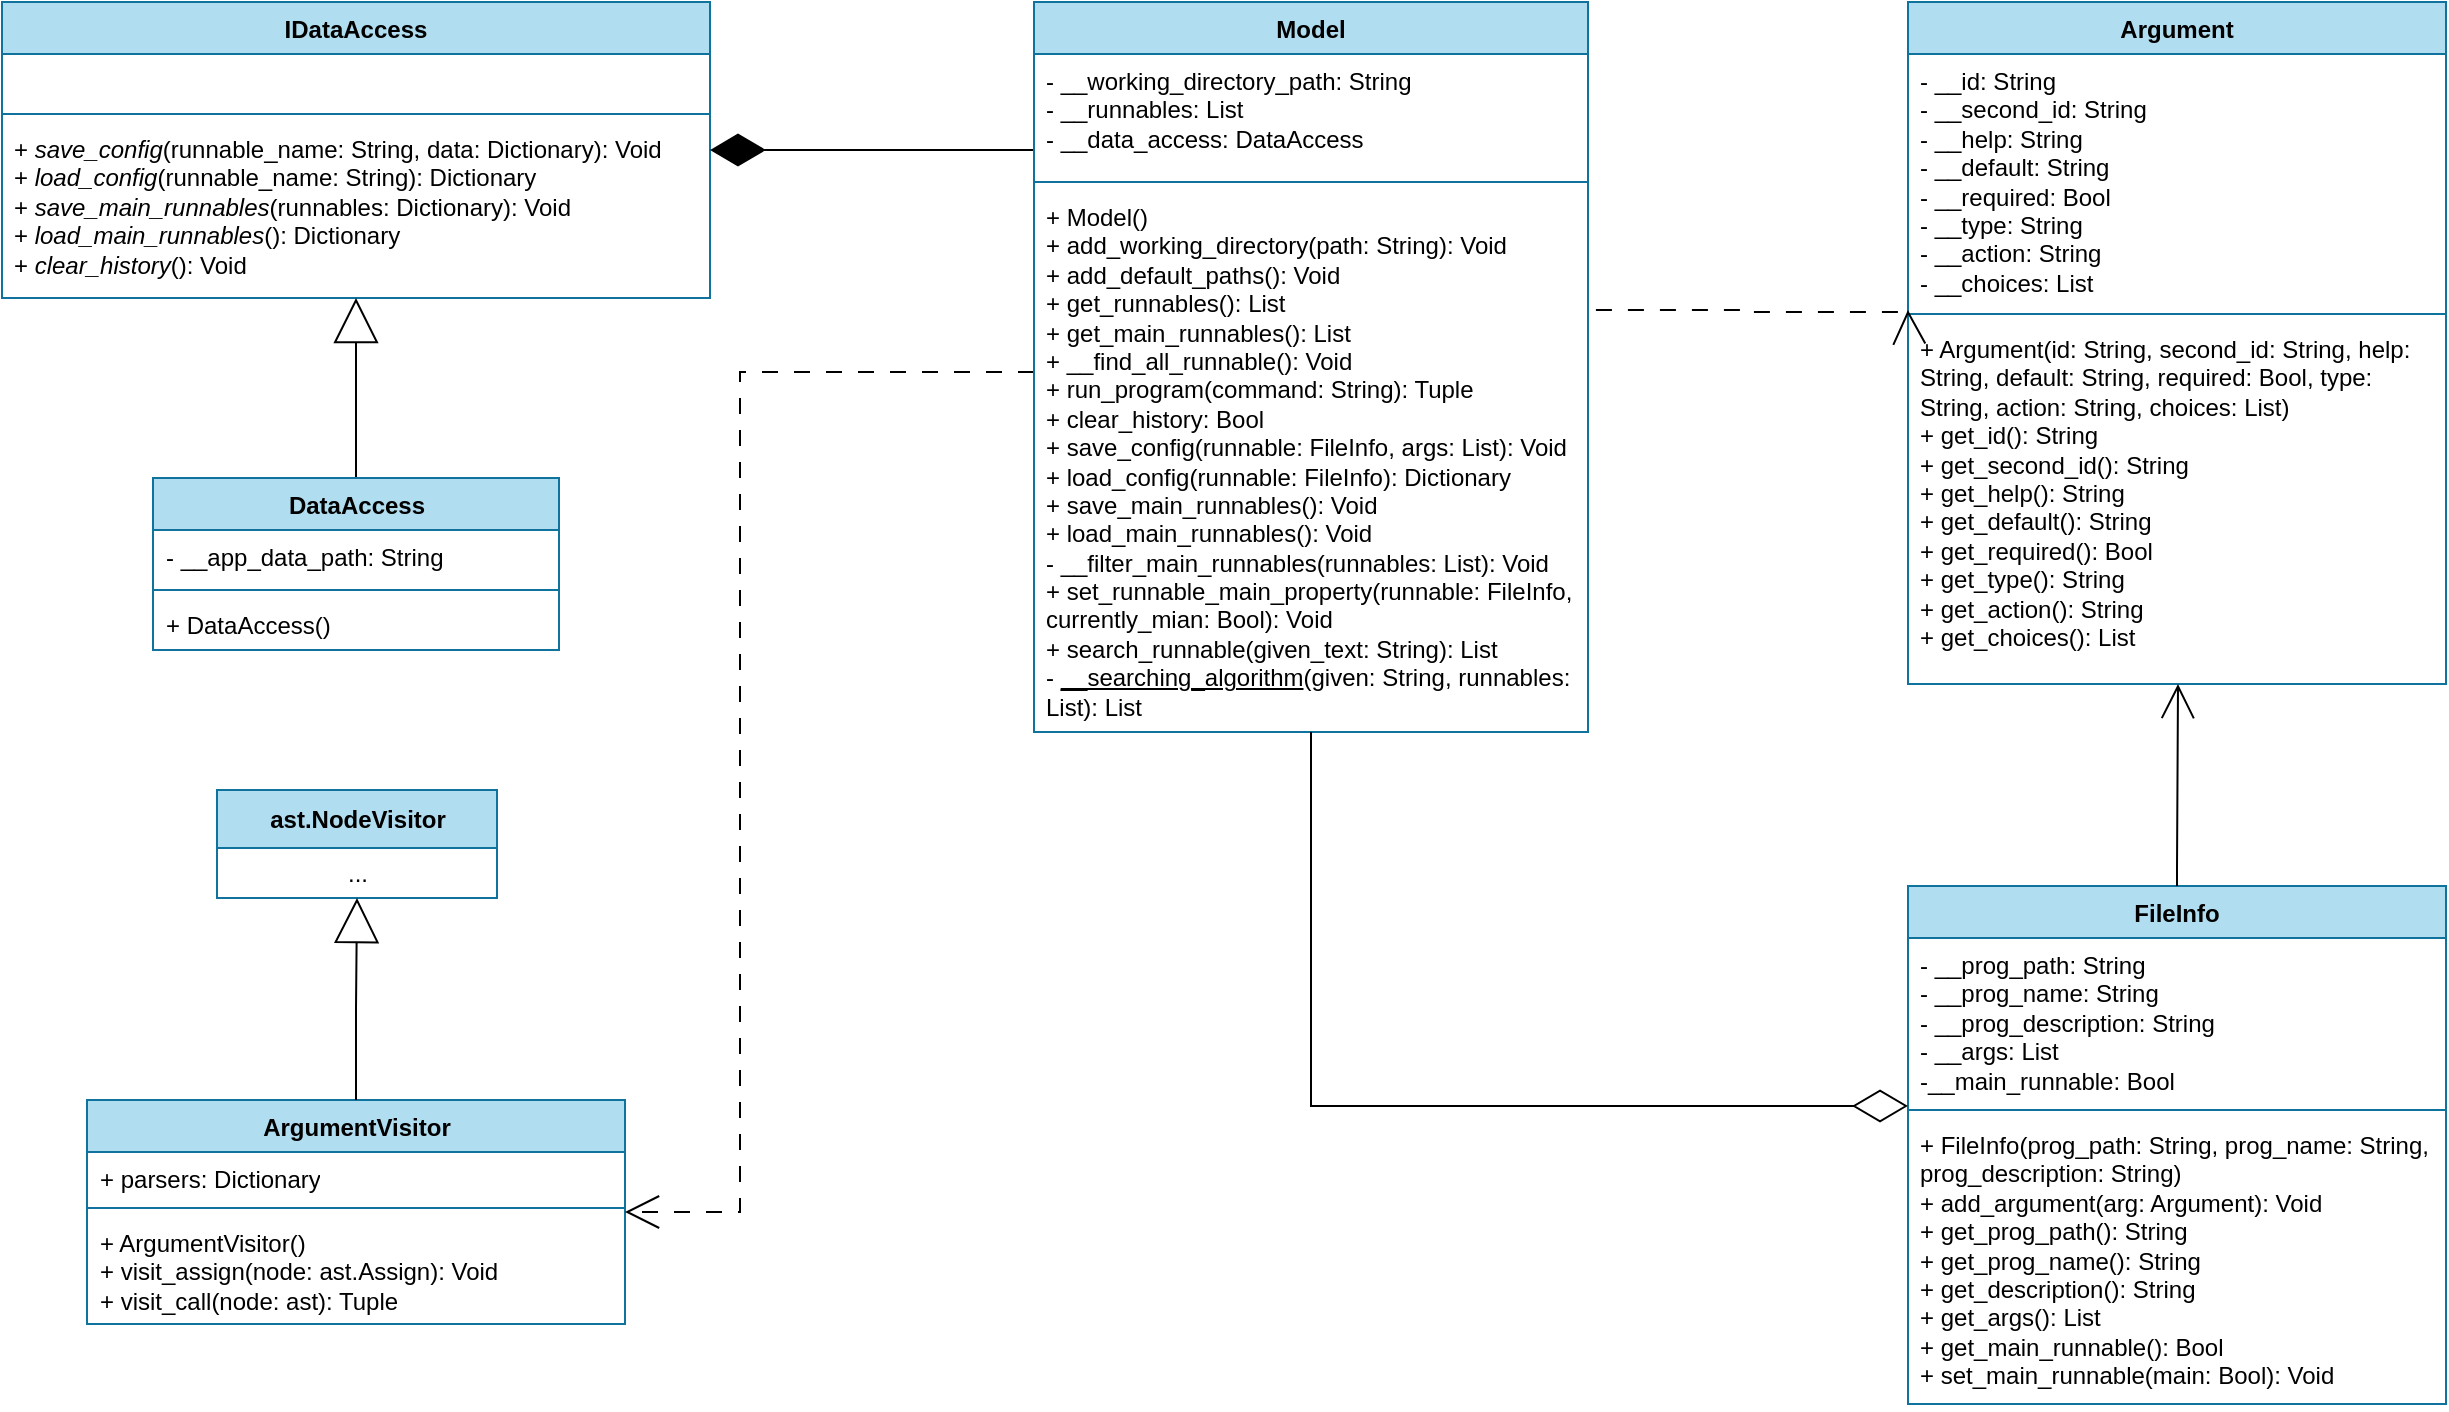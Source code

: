 <mxfile version="24.7.17">
  <diagram name="Page-1" id="dGkdcWEwHqb5eI0WN991">
    <mxGraphModel dx="778" dy="387" grid="0" gridSize="10" guides="1" tooltips="1" connect="1" arrows="1" fold="1" page="0" pageScale="1" pageWidth="850" pageHeight="1100" math="0" shadow="0">
      <root>
        <mxCell id="0" />
        <mxCell id="1" parent="0" />
        <mxCell id="OdxFn6sbGUlg3Z93NH0t-1" value="IDataAccess" style="swimlane;fontStyle=1;align=center;verticalAlign=top;childLayout=stackLayout;horizontal=1;startSize=26;horizontalStack=0;resizeParent=1;resizeParentMax=0;resizeLast=0;collapsible=1;marginBottom=0;whiteSpace=wrap;html=1;fillColor=#b1ddf0;strokeColor=#10739e;" parent="1" vertex="1">
          <mxGeometry x="74" y="218" width="354" height="148" as="geometry" />
        </mxCell>
        <mxCell id="OdxFn6sbGUlg3Z93NH0t-2" value="&amp;nbsp;" style="text;strokeColor=none;fillColor=none;align=left;verticalAlign=top;spacingLeft=4;spacingRight=4;overflow=hidden;rotatable=0;points=[[0,0.5],[1,0.5]];portConstraint=eastwest;whiteSpace=wrap;html=1;" parent="OdxFn6sbGUlg3Z93NH0t-1" vertex="1">
          <mxGeometry y="26" width="354" height="26" as="geometry" />
        </mxCell>
        <mxCell id="OdxFn6sbGUlg3Z93NH0t-3" value="" style="line;strokeWidth=1;fillColor=none;align=left;verticalAlign=middle;spacingTop=-1;spacingLeft=3;spacingRight=3;rotatable=0;labelPosition=right;points=[];portConstraint=eastwest;strokeColor=inherit;" parent="OdxFn6sbGUlg3Z93NH0t-1" vertex="1">
          <mxGeometry y="52" width="354" height="8" as="geometry" />
        </mxCell>
        <mxCell id="OdxFn6sbGUlg3Z93NH0t-4" value="+ &lt;i&gt;save_config&lt;/i&gt;(runnable_name: String, data: Dictionary): Void&lt;div&gt;+ &lt;i&gt;load_config&lt;/i&gt;(runnable_name: String): Dictionary&lt;/div&gt;&lt;div&gt;+ &lt;i&gt;save_main_runnables&lt;/i&gt;(runnables: Dictionary): Void&lt;/div&gt;&lt;div&gt;+ &lt;i&gt;load_main_runnables&lt;/i&gt;(): Dictionary&lt;/div&gt;&lt;div&gt;+ &lt;i&gt;clear_history&lt;/i&gt;(): Void&lt;/div&gt;" style="text;strokeColor=none;fillColor=none;align=left;verticalAlign=top;spacingLeft=4;spacingRight=4;overflow=hidden;rotatable=0;points=[[0,0.5],[1,0.5]];portConstraint=eastwest;whiteSpace=wrap;html=1;" parent="OdxFn6sbGUlg3Z93NH0t-1" vertex="1">
          <mxGeometry y="60" width="354" height="88" as="geometry" />
        </mxCell>
        <mxCell id="OdxFn6sbGUlg3Z93NH0t-9" style="edgeStyle=orthogonalEdgeStyle;rounded=0;orthogonalLoop=1;jettySize=auto;html=1;endArrow=block;endFill=0;endSize=20;strokeColor=default;" parent="1" source="OdxFn6sbGUlg3Z93NH0t-5" target="OdxFn6sbGUlg3Z93NH0t-1" edge="1">
          <mxGeometry relative="1" as="geometry" />
        </mxCell>
        <mxCell id="OdxFn6sbGUlg3Z93NH0t-5" value="DataAccess" style="swimlane;fontStyle=1;align=center;verticalAlign=top;childLayout=stackLayout;horizontal=1;startSize=26;horizontalStack=0;resizeParent=1;resizeParentMax=0;resizeLast=0;collapsible=1;marginBottom=0;whiteSpace=wrap;html=1;fillColor=#b1ddf0;strokeColor=#10739e;" parent="1" vertex="1">
          <mxGeometry x="149.5" y="456" width="203" height="86" as="geometry" />
        </mxCell>
        <mxCell id="OdxFn6sbGUlg3Z93NH0t-6" value="- __app_data_path: String" style="text;strokeColor=none;fillColor=none;align=left;verticalAlign=top;spacingLeft=4;spacingRight=4;overflow=hidden;rotatable=0;points=[[0,0.5],[1,0.5]];portConstraint=eastwest;whiteSpace=wrap;html=1;" parent="OdxFn6sbGUlg3Z93NH0t-5" vertex="1">
          <mxGeometry y="26" width="203" height="26" as="geometry" />
        </mxCell>
        <mxCell id="OdxFn6sbGUlg3Z93NH0t-7" value="" style="line;strokeWidth=1;fillColor=none;align=left;verticalAlign=middle;spacingTop=-1;spacingLeft=3;spacingRight=3;rotatable=0;labelPosition=right;points=[];portConstraint=eastwest;strokeColor=inherit;" parent="OdxFn6sbGUlg3Z93NH0t-5" vertex="1">
          <mxGeometry y="52" width="203" height="8" as="geometry" />
        </mxCell>
        <mxCell id="OdxFn6sbGUlg3Z93NH0t-8" value="+ DataAccess()" style="text;strokeColor=none;fillColor=none;align=left;verticalAlign=top;spacingLeft=4;spacingRight=4;overflow=hidden;rotatable=0;points=[[0,0.5],[1,0.5]];portConstraint=eastwest;whiteSpace=wrap;html=1;" parent="OdxFn6sbGUlg3Z93NH0t-5" vertex="1">
          <mxGeometry y="60" width="203" height="26" as="geometry" />
        </mxCell>
        <mxCell id="OdxFn6sbGUlg3Z93NH0t-10" value="Argument" style="swimlane;fontStyle=1;align=center;verticalAlign=top;childLayout=stackLayout;horizontal=1;startSize=26;horizontalStack=0;resizeParent=1;resizeParentMax=0;resizeLast=0;collapsible=1;marginBottom=0;whiteSpace=wrap;html=1;fillColor=#b1ddf0;strokeColor=#10739e;" parent="1" vertex="1">
          <mxGeometry x="1027" y="218" width="269" height="341" as="geometry" />
        </mxCell>
        <mxCell id="OdxFn6sbGUlg3Z93NH0t-11" value="- __id: String&lt;div&gt;- __second_id: String&lt;/div&gt;&lt;div&gt;- __help: String&lt;/div&gt;&lt;div&gt;- __default: String&lt;/div&gt;&lt;div&gt;- __required: Bool&lt;/div&gt;&lt;div&gt;- __type: String&lt;/div&gt;&lt;div&gt;- __action: String&lt;/div&gt;&lt;div&gt;- __choices: List&lt;/div&gt;" style="text;strokeColor=none;fillColor=none;align=left;verticalAlign=top;spacingLeft=4;spacingRight=4;overflow=hidden;rotatable=0;points=[[0,0.5],[1,0.5]];portConstraint=eastwest;whiteSpace=wrap;html=1;" parent="OdxFn6sbGUlg3Z93NH0t-10" vertex="1">
          <mxGeometry y="26" width="269" height="126" as="geometry" />
        </mxCell>
        <mxCell id="OdxFn6sbGUlg3Z93NH0t-12" value="" style="line;strokeWidth=1;fillColor=none;align=left;verticalAlign=middle;spacingTop=-1;spacingLeft=3;spacingRight=3;rotatable=0;labelPosition=right;points=[];portConstraint=eastwest;strokeColor=inherit;" parent="OdxFn6sbGUlg3Z93NH0t-10" vertex="1">
          <mxGeometry y="152" width="269" height="8" as="geometry" />
        </mxCell>
        <mxCell id="OdxFn6sbGUlg3Z93NH0t-13" value="+ Argument(id: String,&amp;nbsp;&lt;span style=&quot;background-color: initial;&quot;&gt;second_id: String,&amp;nbsp;&lt;/span&gt;&lt;span style=&quot;background-color: initial;&quot;&gt;help: String,&amp;nbsp;&lt;/span&gt;&lt;span style=&quot;background-color: initial;&quot;&gt;default: String,&amp;nbsp;&lt;/span&gt;&lt;span style=&quot;background-color: initial;&quot;&gt;required: Bool,&amp;nbsp;&lt;/span&gt;&lt;span style=&quot;background-color: initial;&quot;&gt;type: String,&amp;nbsp;&lt;/span&gt;&lt;span style=&quot;background-color: initial;&quot;&gt;action: String,&amp;nbsp;&lt;/span&gt;&lt;span style=&quot;background-color: initial;&quot;&gt;choices: List)&lt;/span&gt;&lt;div&gt;+ get_id(): String&lt;br&gt;&lt;div&gt;&lt;span style=&quot;background-color: initial;&quot;&gt;+ get_&lt;/span&gt;second_id&lt;span style=&quot;background-color: initial;&quot;&gt;()&lt;/span&gt;&lt;span style=&quot;background-color: initial;&quot;&gt;: String&lt;/span&gt;&lt;/div&gt;&lt;div&gt;&lt;span style=&quot;background-color: initial;&quot;&gt;+ get_&lt;/span&gt;help&lt;span style=&quot;background-color: initial;&quot;&gt;()&lt;/span&gt;&lt;span style=&quot;background-color: initial;&quot;&gt;: String&lt;/span&gt;&lt;/div&gt;&lt;div&gt;&lt;span style=&quot;background-color: initial;&quot;&gt;+ get_&lt;/span&gt;default&lt;span style=&quot;background-color: initial;&quot;&gt;()&lt;/span&gt;&lt;span style=&quot;background-color: initial;&quot;&gt;: String&lt;/span&gt;&lt;/div&gt;&lt;div&gt;&lt;span style=&quot;background-color: initial;&quot;&gt;+ get_&lt;/span&gt;required&lt;span style=&quot;background-color: initial;&quot;&gt;()&lt;/span&gt;&lt;span style=&quot;background-color: initial;&quot;&gt;: Bool&lt;/span&gt;&lt;/div&gt;&lt;div&gt;&lt;span style=&quot;background-color: initial;&quot;&gt;+ get_&lt;/span&gt;type&lt;span style=&quot;background-color: initial;&quot;&gt;()&lt;/span&gt;&lt;span style=&quot;background-color: initial;&quot;&gt;: String&lt;/span&gt;&lt;/div&gt;&lt;div&gt;&lt;span style=&quot;background-color: initial;&quot;&gt;+ get_&lt;/span&gt;action&lt;span style=&quot;background-color: initial;&quot;&gt;()&lt;/span&gt;&lt;span style=&quot;background-color: initial;&quot;&gt;: String&lt;/span&gt;&lt;/div&gt;&lt;div&gt;&lt;span style=&quot;background-color: initial;&quot;&gt;+ get_&lt;/span&gt;choices&lt;span style=&quot;background-color: initial;&quot;&gt;()&lt;/span&gt;&lt;span style=&quot;background-color: initial;&quot;&gt;: List&lt;/span&gt;&lt;/div&gt;&lt;/div&gt;" style="text;strokeColor=none;fillColor=none;align=left;verticalAlign=top;spacingLeft=4;spacingRight=4;overflow=hidden;rotatable=0;points=[[0,0.5],[1,0.5]];portConstraint=eastwest;whiteSpace=wrap;html=1;" parent="OdxFn6sbGUlg3Z93NH0t-10" vertex="1">
          <mxGeometry y="160" width="269" height="181" as="geometry" />
        </mxCell>
        <mxCell id="OdxFn6sbGUlg3Z93NH0t-14" value="FileInfo" style="swimlane;fontStyle=1;align=center;verticalAlign=top;childLayout=stackLayout;horizontal=1;startSize=26;horizontalStack=0;resizeParent=1;resizeParentMax=0;resizeLast=0;collapsible=1;marginBottom=0;whiteSpace=wrap;html=1;fillColor=#b1ddf0;strokeColor=#10739e;" parent="1" vertex="1">
          <mxGeometry x="1027" y="660" width="269" height="259" as="geometry" />
        </mxCell>
        <mxCell id="OdxFn6sbGUlg3Z93NH0t-15" value="- __prog_path: String&lt;div&gt;- __prog_name: String&lt;/div&gt;&lt;div&gt;- __prog_description: String&lt;/div&gt;&lt;div&gt;- __args: List&lt;/div&gt;&lt;div&gt;-__main_runnable: Bool&lt;/div&gt;" style="text;strokeColor=none;fillColor=none;align=left;verticalAlign=top;spacingLeft=4;spacingRight=4;overflow=hidden;rotatable=0;points=[[0,0.5],[1,0.5]];portConstraint=eastwest;whiteSpace=wrap;html=1;" parent="OdxFn6sbGUlg3Z93NH0t-14" vertex="1">
          <mxGeometry y="26" width="269" height="82" as="geometry" />
        </mxCell>
        <mxCell id="OdxFn6sbGUlg3Z93NH0t-16" value="" style="line;strokeWidth=1;fillColor=none;align=left;verticalAlign=middle;spacingTop=-1;spacingLeft=3;spacingRight=3;rotatable=0;labelPosition=right;points=[];portConstraint=eastwest;strokeColor=inherit;" parent="OdxFn6sbGUlg3Z93NH0t-14" vertex="1">
          <mxGeometry y="108" width="269" height="8" as="geometry" />
        </mxCell>
        <mxCell id="OdxFn6sbGUlg3Z93NH0t-17" value="+ FileInfo(prog_path: String, prog_name: String, prog_description: String)&lt;div&gt;+ add_argument(arg: Argument): Void&lt;/div&gt;&lt;div&gt;&lt;span style=&quot;background-color: initial;&quot;&gt;+ get_prog_path(): String&lt;/span&gt;&lt;div&gt;&lt;div&gt;&lt;span style=&quot;background-color: initial;&quot;&gt;+ get_prog_name&lt;/span&gt;&lt;span style=&quot;background-color: initial;&quot;&gt;()&lt;/span&gt;&lt;span style=&quot;background-color: initial;&quot;&gt;: String&lt;/span&gt;&lt;/div&gt;&lt;div&gt;&lt;span style=&quot;background-color: initial;&quot;&gt;+ get_description&lt;/span&gt;&lt;span style=&quot;background-color: initial;&quot;&gt;()&lt;/span&gt;&lt;span style=&quot;background-color: initial;&quot;&gt;: String&lt;/span&gt;&lt;/div&gt;&lt;div&gt;&lt;span style=&quot;background-color: initial;&quot;&gt;+ get_args&lt;/span&gt;&lt;span style=&quot;background-color: initial;&quot;&gt;()&lt;/span&gt;&lt;span style=&quot;background-color: initial;&quot;&gt;: List&lt;/span&gt;&lt;/div&gt;&lt;/div&gt;&lt;/div&gt;&lt;div&gt;&lt;span style=&quot;background-color: initial;&quot;&gt;+ get_main_runnable(): Bool&lt;/span&gt;&lt;/div&gt;&lt;div&gt;&lt;span style=&quot;background-color: initial;&quot;&gt;+ set_main_runnable(main: Bool): Void&lt;/span&gt;&lt;/div&gt;" style="text;strokeColor=none;fillColor=none;align=left;verticalAlign=top;spacingLeft=4;spacingRight=4;overflow=hidden;rotatable=0;points=[[0,0.5],[1,0.5]];portConstraint=eastwest;whiteSpace=wrap;html=1;" parent="OdxFn6sbGUlg3Z93NH0t-14" vertex="1">
          <mxGeometry y="116" width="269" height="143" as="geometry" />
        </mxCell>
        <mxCell id="OdxFn6sbGUlg3Z93NH0t-18" value="ArgumentVisitor" style="swimlane;fontStyle=1;align=center;verticalAlign=top;childLayout=stackLayout;horizontal=1;startSize=26;horizontalStack=0;resizeParent=1;resizeParentMax=0;resizeLast=0;collapsible=1;marginBottom=0;whiteSpace=wrap;html=1;fillColor=#b1ddf0;strokeColor=#10739e;" parent="1" vertex="1">
          <mxGeometry x="116.5" y="767" width="269" height="112" as="geometry" />
        </mxCell>
        <mxCell id="OdxFn6sbGUlg3Z93NH0t-19" value="+ parsers: Dictionary&lt;div&gt;&lt;br&gt;&lt;/div&gt;" style="text;strokeColor=none;fillColor=none;align=left;verticalAlign=top;spacingLeft=4;spacingRight=4;overflow=hidden;rotatable=0;points=[[0,0.5],[1,0.5]];portConstraint=eastwest;whiteSpace=wrap;html=1;" parent="OdxFn6sbGUlg3Z93NH0t-18" vertex="1">
          <mxGeometry y="26" width="269" height="24" as="geometry" />
        </mxCell>
        <mxCell id="OdxFn6sbGUlg3Z93NH0t-20" value="" style="line;strokeWidth=1;fillColor=none;align=left;verticalAlign=middle;spacingTop=-1;spacingLeft=3;spacingRight=3;rotatable=0;labelPosition=right;points=[];portConstraint=eastwest;strokeColor=inherit;" parent="OdxFn6sbGUlg3Z93NH0t-18" vertex="1">
          <mxGeometry y="50" width="269" height="8" as="geometry" />
        </mxCell>
        <mxCell id="OdxFn6sbGUlg3Z93NH0t-21" value="+ ArgumentVisitor()&lt;div&gt;+ visit_assign(node: ast.Assign): Void&lt;br&gt;+ visit_call(node: ast): Tuple&lt;/div&gt;" style="text;strokeColor=none;fillColor=none;align=left;verticalAlign=top;spacingLeft=4;spacingRight=4;overflow=hidden;rotatable=0;points=[[0,0.5],[1,0.5]];portConstraint=eastwest;whiteSpace=wrap;html=1;" parent="OdxFn6sbGUlg3Z93NH0t-18" vertex="1">
          <mxGeometry y="58" width="269" height="54" as="geometry" />
        </mxCell>
        <mxCell id="OdxFn6sbGUlg3Z93NH0t-26" value="ast.NodeVisitor" style="swimlane;fontStyle=1;align=center;verticalAlign=middle;childLayout=stackLayout;horizontal=1;startSize=29;horizontalStack=0;resizeParent=1;resizeParentMax=0;resizeLast=0;collapsible=0;marginBottom=0;html=1;whiteSpace=wrap;fillColor=#b1ddf0;strokeColor=#10739e;" parent="1" vertex="1">
          <mxGeometry x="181.5" y="612" width="140" height="54" as="geometry" />
        </mxCell>
        <mxCell id="OdxFn6sbGUlg3Z93NH0t-28" value="..." style="text;html=1;strokeColor=none;fillColor=none;align=center;verticalAlign=middle;spacingLeft=4;spacingRight=4;overflow=hidden;rotatable=0;points=[[0,0.5],[1,0.5]];portConstraint=eastwest;whiteSpace=wrap;" parent="OdxFn6sbGUlg3Z93NH0t-26" vertex="1">
          <mxGeometry y="29" width="140" height="25" as="geometry" />
        </mxCell>
        <mxCell id="OdxFn6sbGUlg3Z93NH0t-37" style="edgeStyle=orthogonalEdgeStyle;rounded=0;orthogonalLoop=1;jettySize=auto;html=1;endArrow=diamondThin;endFill=1;endSize=25;" parent="1" source="OdxFn6sbGUlg3Z93NH0t-29" target="OdxFn6sbGUlg3Z93NH0t-1" edge="1">
          <mxGeometry relative="1" as="geometry">
            <Array as="points">
              <mxPoint x="555" y="292" />
              <mxPoint x="555" y="292" />
            </Array>
          </mxGeometry>
        </mxCell>
        <mxCell id="OdxFn6sbGUlg3Z93NH0t-38" style="edgeStyle=orthogonalEdgeStyle;rounded=0;orthogonalLoop=1;jettySize=auto;html=1;endArrow=open;endFill=0;endSize=15;dashed=1;dashPattern=8 8;" parent="1" source="OdxFn6sbGUlg3Z93NH0t-29" target="OdxFn6sbGUlg3Z93NH0t-18" edge="1">
          <mxGeometry relative="1" as="geometry">
            <Array as="points">
              <mxPoint x="443" y="403" />
              <mxPoint x="443" y="823" />
            </Array>
          </mxGeometry>
        </mxCell>
        <mxCell id="OdxFn6sbGUlg3Z93NH0t-29" value="Model" style="swimlane;fontStyle=1;align=center;verticalAlign=top;childLayout=stackLayout;horizontal=1;startSize=26;horizontalStack=0;resizeParent=1;resizeParentMax=0;resizeLast=0;collapsible=1;marginBottom=0;whiteSpace=wrap;html=1;fillColor=#b1ddf0;strokeColor=#10739e;" parent="1" vertex="1">
          <mxGeometry x="590" y="218" width="277" height="365" as="geometry" />
        </mxCell>
        <mxCell id="OdxFn6sbGUlg3Z93NH0t-30" value="- __working_directory_path: String&lt;div&gt;- __runnables: List&lt;/div&gt;&lt;div&gt;- __data_access: DataAccess&lt;/div&gt;" style="text;strokeColor=none;fillColor=none;align=left;verticalAlign=top;spacingLeft=4;spacingRight=4;overflow=hidden;rotatable=0;points=[[0,0.5],[1,0.5]];portConstraint=eastwest;whiteSpace=wrap;html=1;" parent="OdxFn6sbGUlg3Z93NH0t-29" vertex="1">
          <mxGeometry y="26" width="277" height="60" as="geometry" />
        </mxCell>
        <mxCell id="OdxFn6sbGUlg3Z93NH0t-31" value="" style="line;strokeWidth=1;fillColor=none;align=left;verticalAlign=middle;spacingTop=-1;spacingLeft=3;spacingRight=3;rotatable=0;labelPosition=right;points=[];portConstraint=eastwest;strokeColor=inherit;" parent="OdxFn6sbGUlg3Z93NH0t-29" vertex="1">
          <mxGeometry y="86" width="277" height="8" as="geometry" />
        </mxCell>
        <mxCell id="OdxFn6sbGUlg3Z93NH0t-32" value="+ Model()&lt;div&gt;+ add_working_directory(path: String): Void&lt;br&gt;&lt;div&gt;+ add_default_paths(): Void&lt;/div&gt;&lt;div&gt;+ get_runnables(): List&lt;/div&gt;&lt;div&gt;+ get_main_runnables(): List&lt;br&gt;+ __find_all_runnable(): Void&lt;/div&gt;&lt;div&gt;+ run_program(command: String): Tuple&lt;/div&gt;&lt;div&gt;+ clear_history: Bool&lt;/div&gt;&lt;div&gt;+ save_config(runnable: FileInfo, args: List): Void&lt;/div&gt;&lt;div&gt;+ load_config(runnable: FileInfo): Dictionary&lt;br&gt;&lt;/div&gt;&lt;div&gt;+ save_main_runnables(): Void&lt;/div&gt;&lt;div&gt;+ load_main_runnables(): Void&lt;/div&gt;&lt;div&gt;- __filter_main_runnables(runnables: List): Void&lt;/div&gt;&lt;div&gt;+ set_runnable_main_property(runnable: FileInfo, currently_mian: Bool): Void&lt;/div&gt;&lt;div&gt;+ search_runnable(given_text: String): List&lt;/div&gt;&lt;div&gt;- &lt;u&gt;__searching_algorithm&lt;/u&gt;(given: String, runnables: List): List&lt;/div&gt;&lt;/div&gt;" style="text;strokeColor=none;fillColor=none;align=left;verticalAlign=top;spacingLeft=4;spacingRight=4;overflow=hidden;rotatable=0;points=[[0,0.5],[1,0.5]];portConstraint=eastwest;whiteSpace=wrap;html=1;" parent="OdxFn6sbGUlg3Z93NH0t-29" vertex="1">
          <mxGeometry y="94" width="277" height="271" as="geometry" />
        </mxCell>
        <mxCell id="OdxFn6sbGUlg3Z93NH0t-36" style="edgeStyle=orthogonalEdgeStyle;rounded=0;orthogonalLoop=1;jettySize=auto;html=1;endArrow=block;endFill=0;endSize=20;strokeColor=default;" parent="1" source="OdxFn6sbGUlg3Z93NH0t-18" target="OdxFn6sbGUlg3Z93NH0t-26" edge="1">
          <mxGeometry relative="1" as="geometry">
            <mxPoint x="-47.5" y="563" as="sourcePoint" />
            <mxPoint x="-47.5" y="473" as="targetPoint" />
          </mxGeometry>
        </mxCell>
        <mxCell id="OdxFn6sbGUlg3Z93NH0t-41" style="edgeStyle=orthogonalEdgeStyle;rounded=0;orthogonalLoop=1;jettySize=auto;html=1;endArrow=open;endFill=0;endSize=15;" parent="1" source="OdxFn6sbGUlg3Z93NH0t-14" target="OdxFn6sbGUlg3Z93NH0t-10" edge="1">
          <mxGeometry relative="1" as="geometry">
            <mxPoint x="1195" y="623" as="sourcePoint" />
            <mxPoint x="1351" y="623" as="targetPoint" />
            <Array as="points">
              <mxPoint x="1162" y="652" />
              <mxPoint x="1162" y="652" />
            </Array>
          </mxGeometry>
        </mxCell>
        <mxCell id="OdxFn6sbGUlg3Z93NH0t-42" style="edgeStyle=orthogonalEdgeStyle;rounded=0;orthogonalLoop=1;jettySize=auto;html=1;endArrow=diamondThin;endFill=0;endSize=25;" parent="1" source="OdxFn6sbGUlg3Z93NH0t-29" target="OdxFn6sbGUlg3Z93NH0t-14" edge="1">
          <mxGeometry relative="1" as="geometry">
            <mxPoint x="1003" y="643" as="sourcePoint" />
            <mxPoint x="841" y="643" as="targetPoint" />
            <Array as="points">
              <mxPoint x="729" y="770" />
            </Array>
          </mxGeometry>
        </mxCell>
        <mxCell id="_rFSp-jLz___89g0bqdM-1" style="edgeStyle=orthogonalEdgeStyle;rounded=0;orthogonalLoop=1;jettySize=auto;html=1;endArrow=open;endFill=0;endSize=15;dashed=1;dashPattern=8 8;" edge="1" parent="1">
          <mxGeometry relative="1" as="geometry">
            <mxPoint x="870.96" y="372" as="sourcePoint" />
            <mxPoint x="1026.96" y="372" as="targetPoint" />
            <Array as="points">
              <mxPoint x="943.96" y="372" />
              <mxPoint x="1026.96" y="373" />
            </Array>
          </mxGeometry>
        </mxCell>
      </root>
    </mxGraphModel>
  </diagram>
</mxfile>
